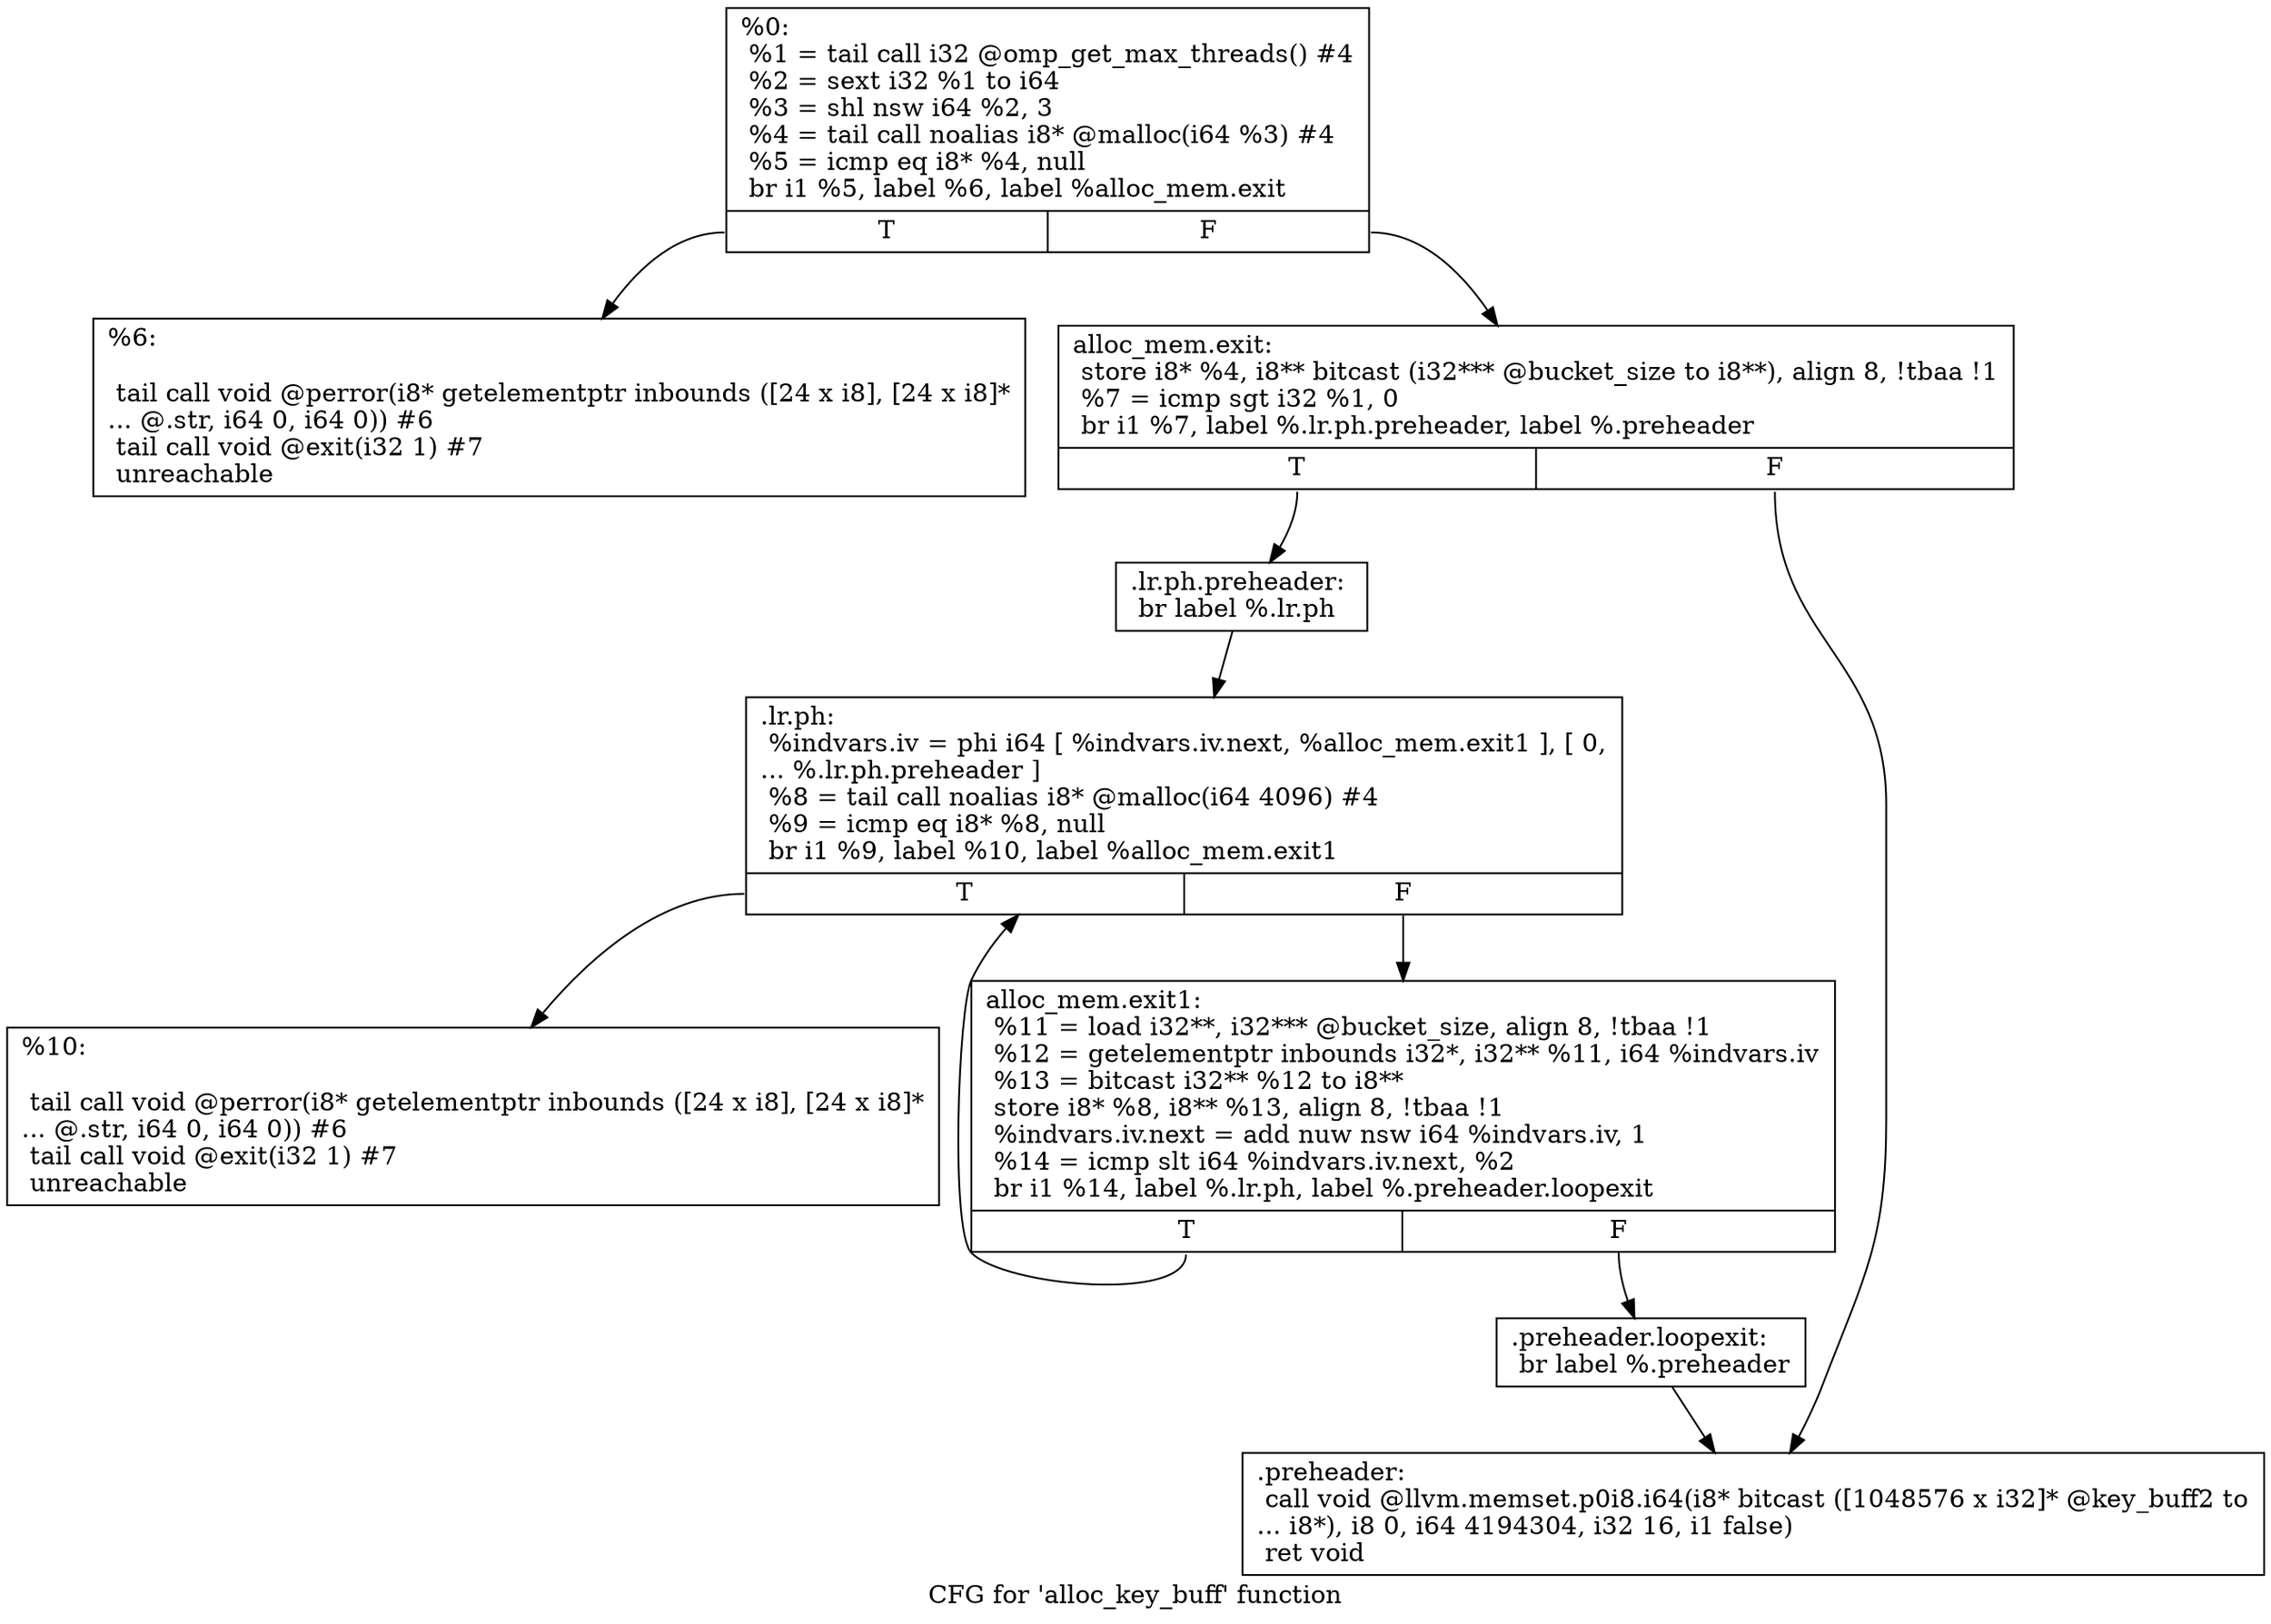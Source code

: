 digraph "CFG for 'alloc_key_buff' function" {
	label="CFG for 'alloc_key_buff' function";

	Node0x5f60460 [shape=record,label="{%0:\l  %1 = tail call i32 @omp_get_max_threads() #4\l  %2 = sext i32 %1 to i64\l  %3 = shl nsw i64 %2, 3\l  %4 = tail call noalias i8* @malloc(i64 %3) #4\l  %5 = icmp eq i8* %4, null\l  br i1 %5, label %6, label %alloc_mem.exit\l|{<s0>T|<s1>F}}"];
	Node0x5f60460:s0 -> Node0x5f604b0;
	Node0x5f60460:s1 -> Node0x5f60500;
	Node0x5f604b0 [shape=record,label="{%6:\l\l  tail call void @perror(i8* getelementptr inbounds ([24 x i8], [24 x i8]*\l... @.str, i64 0, i64 0)) #6\l  tail call void @exit(i32 1) #7\l  unreachable\l}"];
	Node0x5f60500 [shape=record,label="{alloc_mem.exit:                                   \l  store i8* %4, i8** bitcast (i32*** @bucket_size to i8**), align 8, !tbaa !1\l  %7 = icmp sgt i32 %1, 0\l  br i1 %7, label %.lr.ph.preheader, label %.preheader\l|{<s0>T|<s1>F}}"];
	Node0x5f60500:s0 -> Node0x5f60550;
	Node0x5f60500:s1 -> Node0x5f605f0;
	Node0x5f60550 [shape=record,label="{.lr.ph.preheader:                                 \l  br label %.lr.ph\l}"];
	Node0x5f60550 -> Node0x5f60640;
	Node0x5f605a0 [shape=record,label="{.preheader.loopexit:                              \l  br label %.preheader\l}"];
	Node0x5f605a0 -> Node0x5f605f0;
	Node0x5f605f0 [shape=record,label="{.preheader:                                       \l  call void @llvm.memset.p0i8.i64(i8* bitcast ([1048576 x i32]* @key_buff2 to\l... i8*), i8 0, i64 4194304, i32 16, i1 false)\l  ret void\l}"];
	Node0x5f60640 [shape=record,label="{.lr.ph:                                           \l  %indvars.iv = phi i64 [ %indvars.iv.next, %alloc_mem.exit1 ], [ 0,\l... %.lr.ph.preheader ]\l  %8 = tail call noalias i8* @malloc(i64 4096) #4\l  %9 = icmp eq i8* %8, null\l  br i1 %9, label %10, label %alloc_mem.exit1\l|{<s0>T|<s1>F}}"];
	Node0x5f60640:s0 -> Node0x5f60690;
	Node0x5f60640:s1 -> Node0x5f606e0;
	Node0x5f60690 [shape=record,label="{%10:\l\l  tail call void @perror(i8* getelementptr inbounds ([24 x i8], [24 x i8]*\l... @.str, i64 0, i64 0)) #6\l  tail call void @exit(i32 1) #7\l  unreachable\l}"];
	Node0x5f606e0 [shape=record,label="{alloc_mem.exit1:                                  \l  %11 = load i32**, i32*** @bucket_size, align 8, !tbaa !1\l  %12 = getelementptr inbounds i32*, i32** %11, i64 %indvars.iv\l  %13 = bitcast i32** %12 to i8**\l  store i8* %8, i8** %13, align 8, !tbaa !1\l  %indvars.iv.next = add nuw nsw i64 %indvars.iv, 1\l  %14 = icmp slt i64 %indvars.iv.next, %2\l  br i1 %14, label %.lr.ph, label %.preheader.loopexit\l|{<s0>T|<s1>F}}"];
	Node0x5f606e0:s0 -> Node0x5f60640;
	Node0x5f606e0:s1 -> Node0x5f605a0;
}
